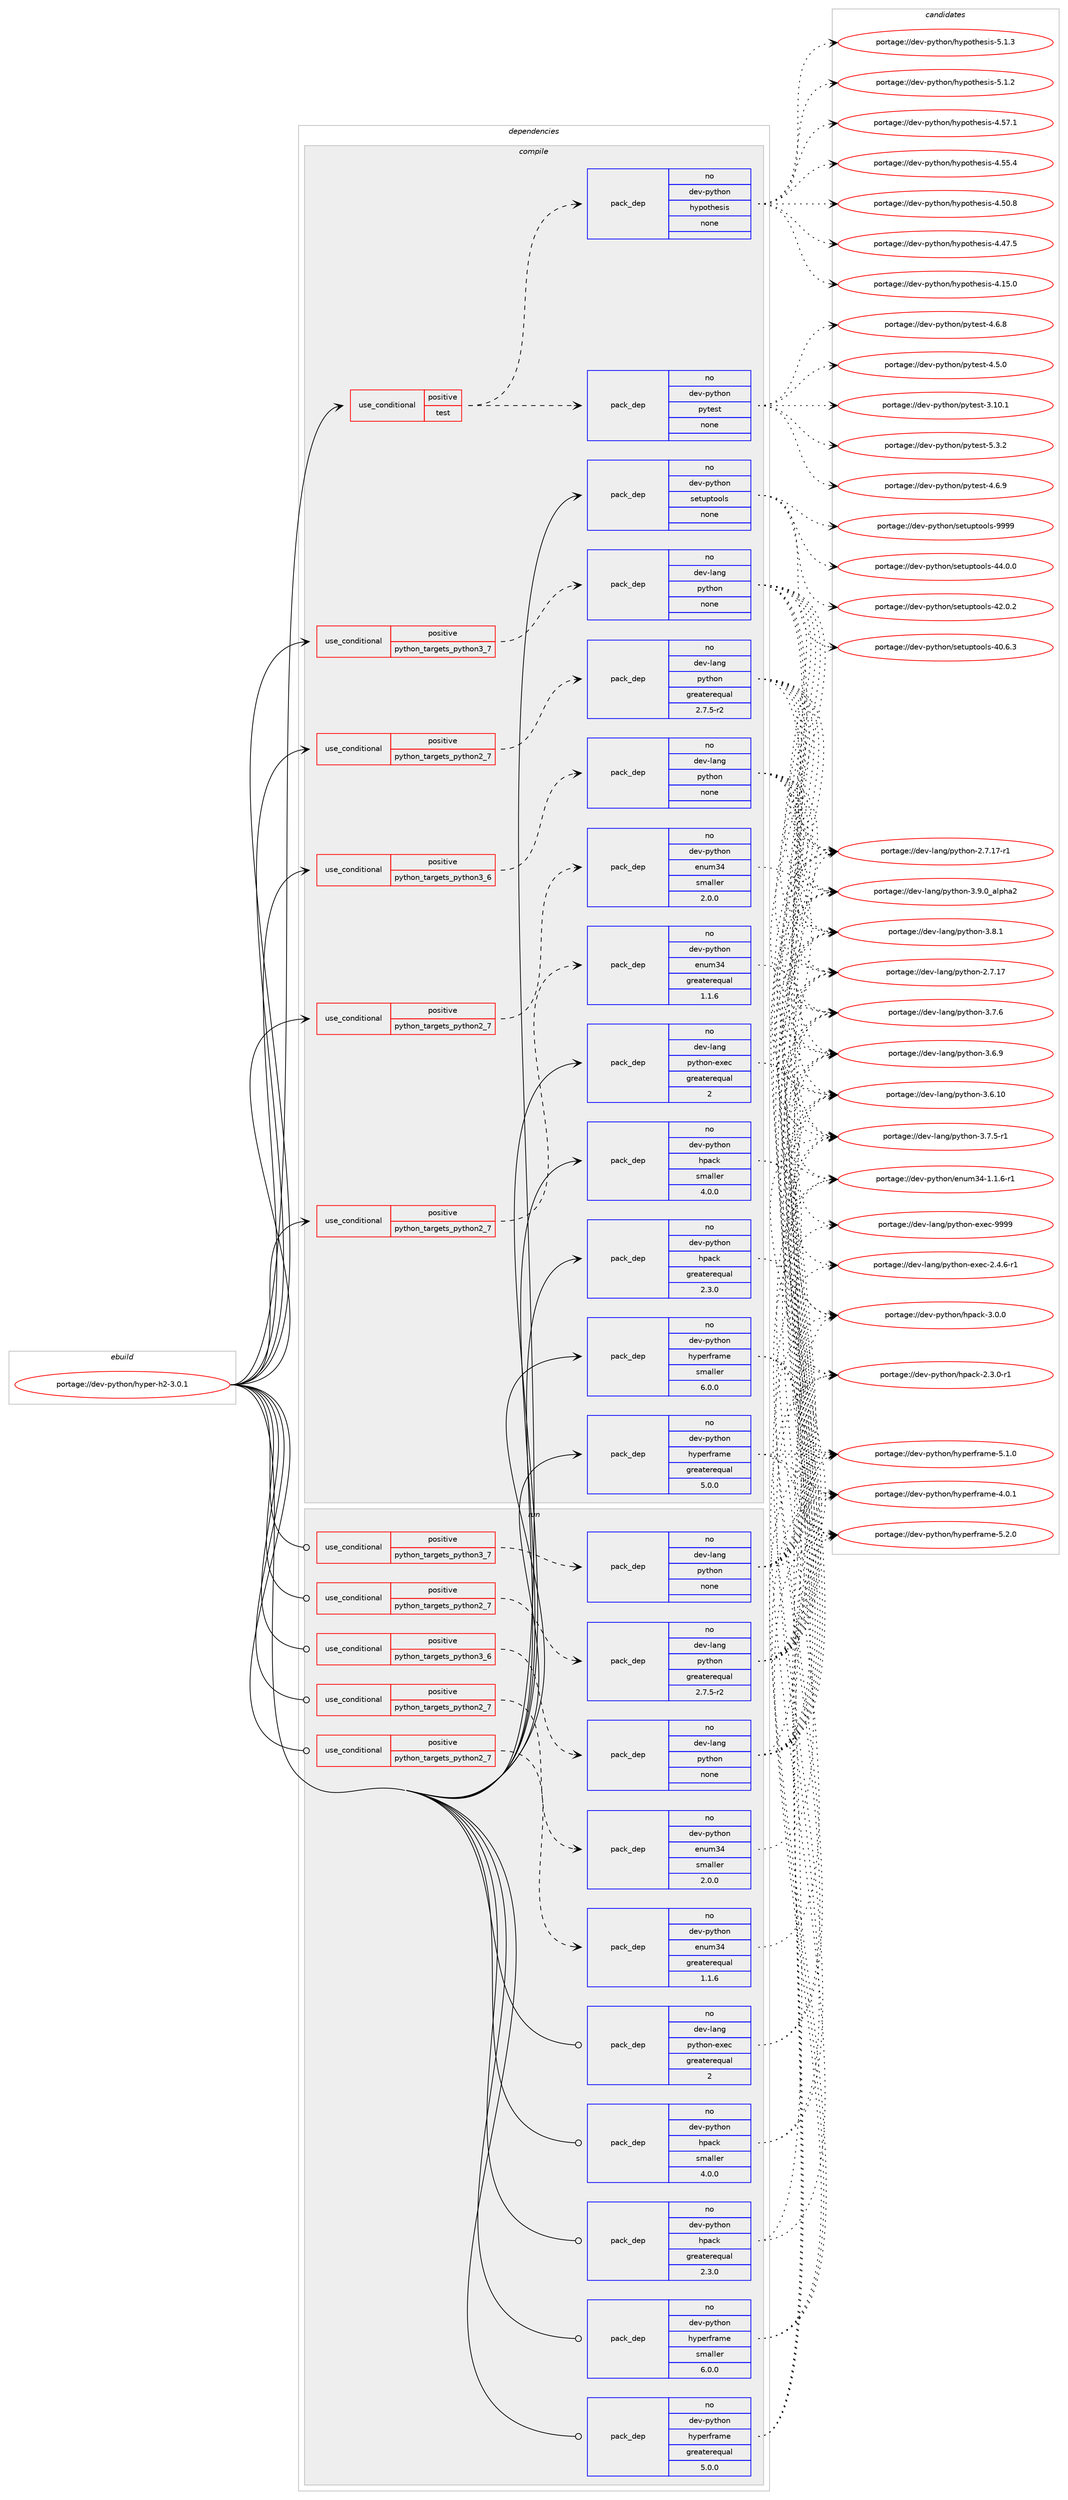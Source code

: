 digraph prolog {

# *************
# Graph options
# *************

newrank=true;
concentrate=true;
compound=true;
graph [rankdir=LR,fontname=Helvetica,fontsize=10,ranksep=1.5];#, ranksep=2.5, nodesep=0.2];
edge  [arrowhead=vee];
node  [fontname=Helvetica,fontsize=10];

# **********
# The ebuild
# **********

subgraph cluster_leftcol {
color=gray;
label=<<i>ebuild</i>>;
id [label="portage://dev-python/hyper-h2-3.0.1", color=red, width=4, href="../dev-python/hyper-h2-3.0.1.svg"];
}

# ****************
# The dependencies
# ****************

subgraph cluster_midcol {
color=gray;
label=<<i>dependencies</i>>;
subgraph cluster_compile {
fillcolor="#eeeeee";
style=filled;
label=<<i>compile</i>>;
subgraph cond114763 {
dependency456470 [label=<<TABLE BORDER="0" CELLBORDER="1" CELLSPACING="0" CELLPADDING="4"><TR><TD ROWSPAN="3" CELLPADDING="10">use_conditional</TD></TR><TR><TD>positive</TD></TR><TR><TD>python_targets_python2_7</TD></TR></TABLE>>, shape=none, color=red];
subgraph pack336724 {
dependency456471 [label=<<TABLE BORDER="0" CELLBORDER="1" CELLSPACING="0" CELLPADDING="4" WIDTH="220"><TR><TD ROWSPAN="6" CELLPADDING="30">pack_dep</TD></TR><TR><TD WIDTH="110">no</TD></TR><TR><TD>dev-lang</TD></TR><TR><TD>python</TD></TR><TR><TD>greaterequal</TD></TR><TR><TD>2.7.5-r2</TD></TR></TABLE>>, shape=none, color=blue];
}
dependency456470:e -> dependency456471:w [weight=20,style="dashed",arrowhead="vee"];
}
id:e -> dependency456470:w [weight=20,style="solid",arrowhead="vee"];
subgraph cond114764 {
dependency456472 [label=<<TABLE BORDER="0" CELLBORDER="1" CELLSPACING="0" CELLPADDING="4"><TR><TD ROWSPAN="3" CELLPADDING="10">use_conditional</TD></TR><TR><TD>positive</TD></TR><TR><TD>python_targets_python2_7</TD></TR></TABLE>>, shape=none, color=red];
subgraph pack336725 {
dependency456473 [label=<<TABLE BORDER="0" CELLBORDER="1" CELLSPACING="0" CELLPADDING="4" WIDTH="220"><TR><TD ROWSPAN="6" CELLPADDING="30">pack_dep</TD></TR><TR><TD WIDTH="110">no</TD></TR><TR><TD>dev-python</TD></TR><TR><TD>enum34</TD></TR><TR><TD>greaterequal</TD></TR><TR><TD>1.1.6</TD></TR></TABLE>>, shape=none, color=blue];
}
dependency456472:e -> dependency456473:w [weight=20,style="dashed",arrowhead="vee"];
}
id:e -> dependency456472:w [weight=20,style="solid",arrowhead="vee"];
subgraph cond114765 {
dependency456474 [label=<<TABLE BORDER="0" CELLBORDER="1" CELLSPACING="0" CELLPADDING="4"><TR><TD ROWSPAN="3" CELLPADDING="10">use_conditional</TD></TR><TR><TD>positive</TD></TR><TR><TD>python_targets_python2_7</TD></TR></TABLE>>, shape=none, color=red];
subgraph pack336726 {
dependency456475 [label=<<TABLE BORDER="0" CELLBORDER="1" CELLSPACING="0" CELLPADDING="4" WIDTH="220"><TR><TD ROWSPAN="6" CELLPADDING="30">pack_dep</TD></TR><TR><TD WIDTH="110">no</TD></TR><TR><TD>dev-python</TD></TR><TR><TD>enum34</TD></TR><TR><TD>smaller</TD></TR><TR><TD>2.0.0</TD></TR></TABLE>>, shape=none, color=blue];
}
dependency456474:e -> dependency456475:w [weight=20,style="dashed",arrowhead="vee"];
}
id:e -> dependency456474:w [weight=20,style="solid",arrowhead="vee"];
subgraph cond114766 {
dependency456476 [label=<<TABLE BORDER="0" CELLBORDER="1" CELLSPACING="0" CELLPADDING="4"><TR><TD ROWSPAN="3" CELLPADDING="10">use_conditional</TD></TR><TR><TD>positive</TD></TR><TR><TD>python_targets_python3_6</TD></TR></TABLE>>, shape=none, color=red];
subgraph pack336727 {
dependency456477 [label=<<TABLE BORDER="0" CELLBORDER="1" CELLSPACING="0" CELLPADDING="4" WIDTH="220"><TR><TD ROWSPAN="6" CELLPADDING="30">pack_dep</TD></TR><TR><TD WIDTH="110">no</TD></TR><TR><TD>dev-lang</TD></TR><TR><TD>python</TD></TR><TR><TD>none</TD></TR><TR><TD></TD></TR></TABLE>>, shape=none, color=blue];
}
dependency456476:e -> dependency456477:w [weight=20,style="dashed",arrowhead="vee"];
}
id:e -> dependency456476:w [weight=20,style="solid",arrowhead="vee"];
subgraph cond114767 {
dependency456478 [label=<<TABLE BORDER="0" CELLBORDER="1" CELLSPACING="0" CELLPADDING="4"><TR><TD ROWSPAN="3" CELLPADDING="10">use_conditional</TD></TR><TR><TD>positive</TD></TR><TR><TD>python_targets_python3_7</TD></TR></TABLE>>, shape=none, color=red];
subgraph pack336728 {
dependency456479 [label=<<TABLE BORDER="0" CELLBORDER="1" CELLSPACING="0" CELLPADDING="4" WIDTH="220"><TR><TD ROWSPAN="6" CELLPADDING="30">pack_dep</TD></TR><TR><TD WIDTH="110">no</TD></TR><TR><TD>dev-lang</TD></TR><TR><TD>python</TD></TR><TR><TD>none</TD></TR><TR><TD></TD></TR></TABLE>>, shape=none, color=blue];
}
dependency456478:e -> dependency456479:w [weight=20,style="dashed",arrowhead="vee"];
}
id:e -> dependency456478:w [weight=20,style="solid",arrowhead="vee"];
subgraph cond114768 {
dependency456480 [label=<<TABLE BORDER="0" CELLBORDER="1" CELLSPACING="0" CELLPADDING="4"><TR><TD ROWSPAN="3" CELLPADDING="10">use_conditional</TD></TR><TR><TD>positive</TD></TR><TR><TD>test</TD></TR></TABLE>>, shape=none, color=red];
subgraph pack336729 {
dependency456481 [label=<<TABLE BORDER="0" CELLBORDER="1" CELLSPACING="0" CELLPADDING="4" WIDTH="220"><TR><TD ROWSPAN="6" CELLPADDING="30">pack_dep</TD></TR><TR><TD WIDTH="110">no</TD></TR><TR><TD>dev-python</TD></TR><TR><TD>hypothesis</TD></TR><TR><TD>none</TD></TR><TR><TD></TD></TR></TABLE>>, shape=none, color=blue];
}
dependency456480:e -> dependency456481:w [weight=20,style="dashed",arrowhead="vee"];
subgraph pack336730 {
dependency456482 [label=<<TABLE BORDER="0" CELLBORDER="1" CELLSPACING="0" CELLPADDING="4" WIDTH="220"><TR><TD ROWSPAN="6" CELLPADDING="30">pack_dep</TD></TR><TR><TD WIDTH="110">no</TD></TR><TR><TD>dev-python</TD></TR><TR><TD>pytest</TD></TR><TR><TD>none</TD></TR><TR><TD></TD></TR></TABLE>>, shape=none, color=blue];
}
dependency456480:e -> dependency456482:w [weight=20,style="dashed",arrowhead="vee"];
}
id:e -> dependency456480:w [weight=20,style="solid",arrowhead="vee"];
subgraph pack336731 {
dependency456483 [label=<<TABLE BORDER="0" CELLBORDER="1" CELLSPACING="0" CELLPADDING="4" WIDTH="220"><TR><TD ROWSPAN="6" CELLPADDING="30">pack_dep</TD></TR><TR><TD WIDTH="110">no</TD></TR><TR><TD>dev-lang</TD></TR><TR><TD>python-exec</TD></TR><TR><TD>greaterequal</TD></TR><TR><TD>2</TD></TR></TABLE>>, shape=none, color=blue];
}
id:e -> dependency456483:w [weight=20,style="solid",arrowhead="vee"];
subgraph pack336732 {
dependency456484 [label=<<TABLE BORDER="0" CELLBORDER="1" CELLSPACING="0" CELLPADDING="4" WIDTH="220"><TR><TD ROWSPAN="6" CELLPADDING="30">pack_dep</TD></TR><TR><TD WIDTH="110">no</TD></TR><TR><TD>dev-python</TD></TR><TR><TD>hpack</TD></TR><TR><TD>greaterequal</TD></TR><TR><TD>2.3.0</TD></TR></TABLE>>, shape=none, color=blue];
}
id:e -> dependency456484:w [weight=20,style="solid",arrowhead="vee"];
subgraph pack336733 {
dependency456485 [label=<<TABLE BORDER="0" CELLBORDER="1" CELLSPACING="0" CELLPADDING="4" WIDTH="220"><TR><TD ROWSPAN="6" CELLPADDING="30">pack_dep</TD></TR><TR><TD WIDTH="110">no</TD></TR><TR><TD>dev-python</TD></TR><TR><TD>hpack</TD></TR><TR><TD>smaller</TD></TR><TR><TD>4.0.0</TD></TR></TABLE>>, shape=none, color=blue];
}
id:e -> dependency456485:w [weight=20,style="solid",arrowhead="vee"];
subgraph pack336734 {
dependency456486 [label=<<TABLE BORDER="0" CELLBORDER="1" CELLSPACING="0" CELLPADDING="4" WIDTH="220"><TR><TD ROWSPAN="6" CELLPADDING="30">pack_dep</TD></TR><TR><TD WIDTH="110">no</TD></TR><TR><TD>dev-python</TD></TR><TR><TD>hyperframe</TD></TR><TR><TD>greaterequal</TD></TR><TR><TD>5.0.0</TD></TR></TABLE>>, shape=none, color=blue];
}
id:e -> dependency456486:w [weight=20,style="solid",arrowhead="vee"];
subgraph pack336735 {
dependency456487 [label=<<TABLE BORDER="0" CELLBORDER="1" CELLSPACING="0" CELLPADDING="4" WIDTH="220"><TR><TD ROWSPAN="6" CELLPADDING="30">pack_dep</TD></TR><TR><TD WIDTH="110">no</TD></TR><TR><TD>dev-python</TD></TR><TR><TD>hyperframe</TD></TR><TR><TD>smaller</TD></TR><TR><TD>6.0.0</TD></TR></TABLE>>, shape=none, color=blue];
}
id:e -> dependency456487:w [weight=20,style="solid",arrowhead="vee"];
subgraph pack336736 {
dependency456488 [label=<<TABLE BORDER="0" CELLBORDER="1" CELLSPACING="0" CELLPADDING="4" WIDTH="220"><TR><TD ROWSPAN="6" CELLPADDING="30">pack_dep</TD></TR><TR><TD WIDTH="110">no</TD></TR><TR><TD>dev-python</TD></TR><TR><TD>setuptools</TD></TR><TR><TD>none</TD></TR><TR><TD></TD></TR></TABLE>>, shape=none, color=blue];
}
id:e -> dependency456488:w [weight=20,style="solid",arrowhead="vee"];
}
subgraph cluster_compileandrun {
fillcolor="#eeeeee";
style=filled;
label=<<i>compile and run</i>>;
}
subgraph cluster_run {
fillcolor="#eeeeee";
style=filled;
label=<<i>run</i>>;
subgraph cond114769 {
dependency456489 [label=<<TABLE BORDER="0" CELLBORDER="1" CELLSPACING="0" CELLPADDING="4"><TR><TD ROWSPAN="3" CELLPADDING="10">use_conditional</TD></TR><TR><TD>positive</TD></TR><TR><TD>python_targets_python2_7</TD></TR></TABLE>>, shape=none, color=red];
subgraph pack336737 {
dependency456490 [label=<<TABLE BORDER="0" CELLBORDER="1" CELLSPACING="0" CELLPADDING="4" WIDTH="220"><TR><TD ROWSPAN="6" CELLPADDING="30">pack_dep</TD></TR><TR><TD WIDTH="110">no</TD></TR><TR><TD>dev-lang</TD></TR><TR><TD>python</TD></TR><TR><TD>greaterequal</TD></TR><TR><TD>2.7.5-r2</TD></TR></TABLE>>, shape=none, color=blue];
}
dependency456489:e -> dependency456490:w [weight=20,style="dashed",arrowhead="vee"];
}
id:e -> dependency456489:w [weight=20,style="solid",arrowhead="odot"];
subgraph cond114770 {
dependency456491 [label=<<TABLE BORDER="0" CELLBORDER="1" CELLSPACING="0" CELLPADDING="4"><TR><TD ROWSPAN="3" CELLPADDING="10">use_conditional</TD></TR><TR><TD>positive</TD></TR><TR><TD>python_targets_python2_7</TD></TR></TABLE>>, shape=none, color=red];
subgraph pack336738 {
dependency456492 [label=<<TABLE BORDER="0" CELLBORDER="1" CELLSPACING="0" CELLPADDING="4" WIDTH="220"><TR><TD ROWSPAN="6" CELLPADDING="30">pack_dep</TD></TR><TR><TD WIDTH="110">no</TD></TR><TR><TD>dev-python</TD></TR><TR><TD>enum34</TD></TR><TR><TD>greaterequal</TD></TR><TR><TD>1.1.6</TD></TR></TABLE>>, shape=none, color=blue];
}
dependency456491:e -> dependency456492:w [weight=20,style="dashed",arrowhead="vee"];
}
id:e -> dependency456491:w [weight=20,style="solid",arrowhead="odot"];
subgraph cond114771 {
dependency456493 [label=<<TABLE BORDER="0" CELLBORDER="1" CELLSPACING="0" CELLPADDING="4"><TR><TD ROWSPAN="3" CELLPADDING="10">use_conditional</TD></TR><TR><TD>positive</TD></TR><TR><TD>python_targets_python2_7</TD></TR></TABLE>>, shape=none, color=red];
subgraph pack336739 {
dependency456494 [label=<<TABLE BORDER="0" CELLBORDER="1" CELLSPACING="0" CELLPADDING="4" WIDTH="220"><TR><TD ROWSPAN="6" CELLPADDING="30">pack_dep</TD></TR><TR><TD WIDTH="110">no</TD></TR><TR><TD>dev-python</TD></TR><TR><TD>enum34</TD></TR><TR><TD>smaller</TD></TR><TR><TD>2.0.0</TD></TR></TABLE>>, shape=none, color=blue];
}
dependency456493:e -> dependency456494:w [weight=20,style="dashed",arrowhead="vee"];
}
id:e -> dependency456493:w [weight=20,style="solid",arrowhead="odot"];
subgraph cond114772 {
dependency456495 [label=<<TABLE BORDER="0" CELLBORDER="1" CELLSPACING="0" CELLPADDING="4"><TR><TD ROWSPAN="3" CELLPADDING="10">use_conditional</TD></TR><TR><TD>positive</TD></TR><TR><TD>python_targets_python3_6</TD></TR></TABLE>>, shape=none, color=red];
subgraph pack336740 {
dependency456496 [label=<<TABLE BORDER="0" CELLBORDER="1" CELLSPACING="0" CELLPADDING="4" WIDTH="220"><TR><TD ROWSPAN="6" CELLPADDING="30">pack_dep</TD></TR><TR><TD WIDTH="110">no</TD></TR><TR><TD>dev-lang</TD></TR><TR><TD>python</TD></TR><TR><TD>none</TD></TR><TR><TD></TD></TR></TABLE>>, shape=none, color=blue];
}
dependency456495:e -> dependency456496:w [weight=20,style="dashed",arrowhead="vee"];
}
id:e -> dependency456495:w [weight=20,style="solid",arrowhead="odot"];
subgraph cond114773 {
dependency456497 [label=<<TABLE BORDER="0" CELLBORDER="1" CELLSPACING="0" CELLPADDING="4"><TR><TD ROWSPAN="3" CELLPADDING="10">use_conditional</TD></TR><TR><TD>positive</TD></TR><TR><TD>python_targets_python3_7</TD></TR></TABLE>>, shape=none, color=red];
subgraph pack336741 {
dependency456498 [label=<<TABLE BORDER="0" CELLBORDER="1" CELLSPACING="0" CELLPADDING="4" WIDTH="220"><TR><TD ROWSPAN="6" CELLPADDING="30">pack_dep</TD></TR><TR><TD WIDTH="110">no</TD></TR><TR><TD>dev-lang</TD></TR><TR><TD>python</TD></TR><TR><TD>none</TD></TR><TR><TD></TD></TR></TABLE>>, shape=none, color=blue];
}
dependency456497:e -> dependency456498:w [weight=20,style="dashed",arrowhead="vee"];
}
id:e -> dependency456497:w [weight=20,style="solid",arrowhead="odot"];
subgraph pack336742 {
dependency456499 [label=<<TABLE BORDER="0" CELLBORDER="1" CELLSPACING="0" CELLPADDING="4" WIDTH="220"><TR><TD ROWSPAN="6" CELLPADDING="30">pack_dep</TD></TR><TR><TD WIDTH="110">no</TD></TR><TR><TD>dev-lang</TD></TR><TR><TD>python-exec</TD></TR><TR><TD>greaterequal</TD></TR><TR><TD>2</TD></TR></TABLE>>, shape=none, color=blue];
}
id:e -> dependency456499:w [weight=20,style="solid",arrowhead="odot"];
subgraph pack336743 {
dependency456500 [label=<<TABLE BORDER="0" CELLBORDER="1" CELLSPACING="0" CELLPADDING="4" WIDTH="220"><TR><TD ROWSPAN="6" CELLPADDING="30">pack_dep</TD></TR><TR><TD WIDTH="110">no</TD></TR><TR><TD>dev-python</TD></TR><TR><TD>hpack</TD></TR><TR><TD>greaterequal</TD></TR><TR><TD>2.3.0</TD></TR></TABLE>>, shape=none, color=blue];
}
id:e -> dependency456500:w [weight=20,style="solid",arrowhead="odot"];
subgraph pack336744 {
dependency456501 [label=<<TABLE BORDER="0" CELLBORDER="1" CELLSPACING="0" CELLPADDING="4" WIDTH="220"><TR><TD ROWSPAN="6" CELLPADDING="30">pack_dep</TD></TR><TR><TD WIDTH="110">no</TD></TR><TR><TD>dev-python</TD></TR><TR><TD>hpack</TD></TR><TR><TD>smaller</TD></TR><TR><TD>4.0.0</TD></TR></TABLE>>, shape=none, color=blue];
}
id:e -> dependency456501:w [weight=20,style="solid",arrowhead="odot"];
subgraph pack336745 {
dependency456502 [label=<<TABLE BORDER="0" CELLBORDER="1" CELLSPACING="0" CELLPADDING="4" WIDTH="220"><TR><TD ROWSPAN="6" CELLPADDING="30">pack_dep</TD></TR><TR><TD WIDTH="110">no</TD></TR><TR><TD>dev-python</TD></TR><TR><TD>hyperframe</TD></TR><TR><TD>greaterequal</TD></TR><TR><TD>5.0.0</TD></TR></TABLE>>, shape=none, color=blue];
}
id:e -> dependency456502:w [weight=20,style="solid",arrowhead="odot"];
subgraph pack336746 {
dependency456503 [label=<<TABLE BORDER="0" CELLBORDER="1" CELLSPACING="0" CELLPADDING="4" WIDTH="220"><TR><TD ROWSPAN="6" CELLPADDING="30">pack_dep</TD></TR><TR><TD WIDTH="110">no</TD></TR><TR><TD>dev-python</TD></TR><TR><TD>hyperframe</TD></TR><TR><TD>smaller</TD></TR><TR><TD>6.0.0</TD></TR></TABLE>>, shape=none, color=blue];
}
id:e -> dependency456503:w [weight=20,style="solid",arrowhead="odot"];
}
}

# **************
# The candidates
# **************

subgraph cluster_choices {
rank=same;
color=gray;
label=<<i>candidates</i>>;

subgraph choice336724 {
color=black;
nodesep=1;
choice10010111845108971101034711212111610411111045514657464895971081121049750 [label="portage://dev-lang/python-3.9.0_alpha2", color=red, width=4,href="../dev-lang/python-3.9.0_alpha2.svg"];
choice100101118451089711010347112121116104111110455146564649 [label="portage://dev-lang/python-3.8.1", color=red, width=4,href="../dev-lang/python-3.8.1.svg"];
choice100101118451089711010347112121116104111110455146554654 [label="portage://dev-lang/python-3.7.6", color=red, width=4,href="../dev-lang/python-3.7.6.svg"];
choice1001011184510897110103471121211161041111104551465546534511449 [label="portage://dev-lang/python-3.7.5-r1", color=red, width=4,href="../dev-lang/python-3.7.5-r1.svg"];
choice100101118451089711010347112121116104111110455146544657 [label="portage://dev-lang/python-3.6.9", color=red, width=4,href="../dev-lang/python-3.6.9.svg"];
choice10010111845108971101034711212111610411111045514654464948 [label="portage://dev-lang/python-3.6.10", color=red, width=4,href="../dev-lang/python-3.6.10.svg"];
choice100101118451089711010347112121116104111110455046554649554511449 [label="portage://dev-lang/python-2.7.17-r1", color=red, width=4,href="../dev-lang/python-2.7.17-r1.svg"];
choice10010111845108971101034711212111610411111045504655464955 [label="portage://dev-lang/python-2.7.17", color=red, width=4,href="../dev-lang/python-2.7.17.svg"];
dependency456471:e -> choice10010111845108971101034711212111610411111045514657464895971081121049750:w [style=dotted,weight="100"];
dependency456471:e -> choice100101118451089711010347112121116104111110455146564649:w [style=dotted,weight="100"];
dependency456471:e -> choice100101118451089711010347112121116104111110455146554654:w [style=dotted,weight="100"];
dependency456471:e -> choice1001011184510897110103471121211161041111104551465546534511449:w [style=dotted,weight="100"];
dependency456471:e -> choice100101118451089711010347112121116104111110455146544657:w [style=dotted,weight="100"];
dependency456471:e -> choice10010111845108971101034711212111610411111045514654464948:w [style=dotted,weight="100"];
dependency456471:e -> choice100101118451089711010347112121116104111110455046554649554511449:w [style=dotted,weight="100"];
dependency456471:e -> choice10010111845108971101034711212111610411111045504655464955:w [style=dotted,weight="100"];
}
subgraph choice336725 {
color=black;
nodesep=1;
choice100101118451121211161041111104710111011710951524549464946544511449 [label="portage://dev-python/enum34-1.1.6-r1", color=red, width=4,href="../dev-python/enum34-1.1.6-r1.svg"];
dependency456473:e -> choice100101118451121211161041111104710111011710951524549464946544511449:w [style=dotted,weight="100"];
}
subgraph choice336726 {
color=black;
nodesep=1;
choice100101118451121211161041111104710111011710951524549464946544511449 [label="portage://dev-python/enum34-1.1.6-r1", color=red, width=4,href="../dev-python/enum34-1.1.6-r1.svg"];
dependency456475:e -> choice100101118451121211161041111104710111011710951524549464946544511449:w [style=dotted,weight="100"];
}
subgraph choice336727 {
color=black;
nodesep=1;
choice10010111845108971101034711212111610411111045514657464895971081121049750 [label="portage://dev-lang/python-3.9.0_alpha2", color=red, width=4,href="../dev-lang/python-3.9.0_alpha2.svg"];
choice100101118451089711010347112121116104111110455146564649 [label="portage://dev-lang/python-3.8.1", color=red, width=4,href="../dev-lang/python-3.8.1.svg"];
choice100101118451089711010347112121116104111110455146554654 [label="portage://dev-lang/python-3.7.6", color=red, width=4,href="../dev-lang/python-3.7.6.svg"];
choice1001011184510897110103471121211161041111104551465546534511449 [label="portage://dev-lang/python-3.7.5-r1", color=red, width=4,href="../dev-lang/python-3.7.5-r1.svg"];
choice100101118451089711010347112121116104111110455146544657 [label="portage://dev-lang/python-3.6.9", color=red, width=4,href="../dev-lang/python-3.6.9.svg"];
choice10010111845108971101034711212111610411111045514654464948 [label="portage://dev-lang/python-3.6.10", color=red, width=4,href="../dev-lang/python-3.6.10.svg"];
choice100101118451089711010347112121116104111110455046554649554511449 [label="portage://dev-lang/python-2.7.17-r1", color=red, width=4,href="../dev-lang/python-2.7.17-r1.svg"];
choice10010111845108971101034711212111610411111045504655464955 [label="portage://dev-lang/python-2.7.17", color=red, width=4,href="../dev-lang/python-2.7.17.svg"];
dependency456477:e -> choice10010111845108971101034711212111610411111045514657464895971081121049750:w [style=dotted,weight="100"];
dependency456477:e -> choice100101118451089711010347112121116104111110455146564649:w [style=dotted,weight="100"];
dependency456477:e -> choice100101118451089711010347112121116104111110455146554654:w [style=dotted,weight="100"];
dependency456477:e -> choice1001011184510897110103471121211161041111104551465546534511449:w [style=dotted,weight="100"];
dependency456477:e -> choice100101118451089711010347112121116104111110455146544657:w [style=dotted,weight="100"];
dependency456477:e -> choice10010111845108971101034711212111610411111045514654464948:w [style=dotted,weight="100"];
dependency456477:e -> choice100101118451089711010347112121116104111110455046554649554511449:w [style=dotted,weight="100"];
dependency456477:e -> choice10010111845108971101034711212111610411111045504655464955:w [style=dotted,weight="100"];
}
subgraph choice336728 {
color=black;
nodesep=1;
choice10010111845108971101034711212111610411111045514657464895971081121049750 [label="portage://dev-lang/python-3.9.0_alpha2", color=red, width=4,href="../dev-lang/python-3.9.0_alpha2.svg"];
choice100101118451089711010347112121116104111110455146564649 [label="portage://dev-lang/python-3.8.1", color=red, width=4,href="../dev-lang/python-3.8.1.svg"];
choice100101118451089711010347112121116104111110455146554654 [label="portage://dev-lang/python-3.7.6", color=red, width=4,href="../dev-lang/python-3.7.6.svg"];
choice1001011184510897110103471121211161041111104551465546534511449 [label="portage://dev-lang/python-3.7.5-r1", color=red, width=4,href="../dev-lang/python-3.7.5-r1.svg"];
choice100101118451089711010347112121116104111110455146544657 [label="portage://dev-lang/python-3.6.9", color=red, width=4,href="../dev-lang/python-3.6.9.svg"];
choice10010111845108971101034711212111610411111045514654464948 [label="portage://dev-lang/python-3.6.10", color=red, width=4,href="../dev-lang/python-3.6.10.svg"];
choice100101118451089711010347112121116104111110455046554649554511449 [label="portage://dev-lang/python-2.7.17-r1", color=red, width=4,href="../dev-lang/python-2.7.17-r1.svg"];
choice10010111845108971101034711212111610411111045504655464955 [label="portage://dev-lang/python-2.7.17", color=red, width=4,href="../dev-lang/python-2.7.17.svg"];
dependency456479:e -> choice10010111845108971101034711212111610411111045514657464895971081121049750:w [style=dotted,weight="100"];
dependency456479:e -> choice100101118451089711010347112121116104111110455146564649:w [style=dotted,weight="100"];
dependency456479:e -> choice100101118451089711010347112121116104111110455146554654:w [style=dotted,weight="100"];
dependency456479:e -> choice1001011184510897110103471121211161041111104551465546534511449:w [style=dotted,weight="100"];
dependency456479:e -> choice100101118451089711010347112121116104111110455146544657:w [style=dotted,weight="100"];
dependency456479:e -> choice10010111845108971101034711212111610411111045514654464948:w [style=dotted,weight="100"];
dependency456479:e -> choice100101118451089711010347112121116104111110455046554649554511449:w [style=dotted,weight="100"];
dependency456479:e -> choice10010111845108971101034711212111610411111045504655464955:w [style=dotted,weight="100"];
}
subgraph choice336729 {
color=black;
nodesep=1;
choice1001011184511212111610411111047104121112111116104101115105115455346494651 [label="portage://dev-python/hypothesis-5.1.3", color=red, width=4,href="../dev-python/hypothesis-5.1.3.svg"];
choice1001011184511212111610411111047104121112111116104101115105115455346494650 [label="portage://dev-python/hypothesis-5.1.2", color=red, width=4,href="../dev-python/hypothesis-5.1.2.svg"];
choice100101118451121211161041111104710412111211111610410111510511545524653554649 [label="portage://dev-python/hypothesis-4.57.1", color=red, width=4,href="../dev-python/hypothesis-4.57.1.svg"];
choice100101118451121211161041111104710412111211111610410111510511545524653534652 [label="portage://dev-python/hypothesis-4.55.4", color=red, width=4,href="../dev-python/hypothesis-4.55.4.svg"];
choice100101118451121211161041111104710412111211111610410111510511545524653484656 [label="portage://dev-python/hypothesis-4.50.8", color=red, width=4,href="../dev-python/hypothesis-4.50.8.svg"];
choice100101118451121211161041111104710412111211111610410111510511545524652554653 [label="portage://dev-python/hypothesis-4.47.5", color=red, width=4,href="../dev-python/hypothesis-4.47.5.svg"];
choice100101118451121211161041111104710412111211111610410111510511545524649534648 [label="portage://dev-python/hypothesis-4.15.0", color=red, width=4,href="../dev-python/hypothesis-4.15.0.svg"];
dependency456481:e -> choice1001011184511212111610411111047104121112111116104101115105115455346494651:w [style=dotted,weight="100"];
dependency456481:e -> choice1001011184511212111610411111047104121112111116104101115105115455346494650:w [style=dotted,weight="100"];
dependency456481:e -> choice100101118451121211161041111104710412111211111610410111510511545524653554649:w [style=dotted,weight="100"];
dependency456481:e -> choice100101118451121211161041111104710412111211111610410111510511545524653534652:w [style=dotted,weight="100"];
dependency456481:e -> choice100101118451121211161041111104710412111211111610410111510511545524653484656:w [style=dotted,weight="100"];
dependency456481:e -> choice100101118451121211161041111104710412111211111610410111510511545524652554653:w [style=dotted,weight="100"];
dependency456481:e -> choice100101118451121211161041111104710412111211111610410111510511545524649534648:w [style=dotted,weight="100"];
}
subgraph choice336730 {
color=black;
nodesep=1;
choice1001011184511212111610411111047112121116101115116455346514650 [label="portage://dev-python/pytest-5.3.2", color=red, width=4,href="../dev-python/pytest-5.3.2.svg"];
choice1001011184511212111610411111047112121116101115116455246544657 [label="portage://dev-python/pytest-4.6.9", color=red, width=4,href="../dev-python/pytest-4.6.9.svg"];
choice1001011184511212111610411111047112121116101115116455246544656 [label="portage://dev-python/pytest-4.6.8", color=red, width=4,href="../dev-python/pytest-4.6.8.svg"];
choice1001011184511212111610411111047112121116101115116455246534648 [label="portage://dev-python/pytest-4.5.0", color=red, width=4,href="../dev-python/pytest-4.5.0.svg"];
choice100101118451121211161041111104711212111610111511645514649484649 [label="portage://dev-python/pytest-3.10.1", color=red, width=4,href="../dev-python/pytest-3.10.1.svg"];
dependency456482:e -> choice1001011184511212111610411111047112121116101115116455346514650:w [style=dotted,weight="100"];
dependency456482:e -> choice1001011184511212111610411111047112121116101115116455246544657:w [style=dotted,weight="100"];
dependency456482:e -> choice1001011184511212111610411111047112121116101115116455246544656:w [style=dotted,weight="100"];
dependency456482:e -> choice1001011184511212111610411111047112121116101115116455246534648:w [style=dotted,weight="100"];
dependency456482:e -> choice100101118451121211161041111104711212111610111511645514649484649:w [style=dotted,weight="100"];
}
subgraph choice336731 {
color=black;
nodesep=1;
choice10010111845108971101034711212111610411111045101120101994557575757 [label="portage://dev-lang/python-exec-9999", color=red, width=4,href="../dev-lang/python-exec-9999.svg"];
choice10010111845108971101034711212111610411111045101120101994550465246544511449 [label="portage://dev-lang/python-exec-2.4.6-r1", color=red, width=4,href="../dev-lang/python-exec-2.4.6-r1.svg"];
dependency456483:e -> choice10010111845108971101034711212111610411111045101120101994557575757:w [style=dotted,weight="100"];
dependency456483:e -> choice10010111845108971101034711212111610411111045101120101994550465246544511449:w [style=dotted,weight="100"];
}
subgraph choice336732 {
color=black;
nodesep=1;
choice10010111845112121116104111110471041129799107455146484648 [label="portage://dev-python/hpack-3.0.0", color=red, width=4,href="../dev-python/hpack-3.0.0.svg"];
choice100101118451121211161041111104710411297991074550465146484511449 [label="portage://dev-python/hpack-2.3.0-r1", color=red, width=4,href="../dev-python/hpack-2.3.0-r1.svg"];
dependency456484:e -> choice10010111845112121116104111110471041129799107455146484648:w [style=dotted,weight="100"];
dependency456484:e -> choice100101118451121211161041111104710411297991074550465146484511449:w [style=dotted,weight="100"];
}
subgraph choice336733 {
color=black;
nodesep=1;
choice10010111845112121116104111110471041129799107455146484648 [label="portage://dev-python/hpack-3.0.0", color=red, width=4,href="../dev-python/hpack-3.0.0.svg"];
choice100101118451121211161041111104710411297991074550465146484511449 [label="portage://dev-python/hpack-2.3.0-r1", color=red, width=4,href="../dev-python/hpack-2.3.0-r1.svg"];
dependency456485:e -> choice10010111845112121116104111110471041129799107455146484648:w [style=dotted,weight="100"];
dependency456485:e -> choice100101118451121211161041111104710411297991074550465146484511449:w [style=dotted,weight="100"];
}
subgraph choice336734 {
color=black;
nodesep=1;
choice100101118451121211161041111104710412111210111410211497109101455346504648 [label="portage://dev-python/hyperframe-5.2.0", color=red, width=4,href="../dev-python/hyperframe-5.2.0.svg"];
choice100101118451121211161041111104710412111210111410211497109101455346494648 [label="portage://dev-python/hyperframe-5.1.0", color=red, width=4,href="../dev-python/hyperframe-5.1.0.svg"];
choice100101118451121211161041111104710412111210111410211497109101455246484649 [label="portage://dev-python/hyperframe-4.0.1", color=red, width=4,href="../dev-python/hyperframe-4.0.1.svg"];
dependency456486:e -> choice100101118451121211161041111104710412111210111410211497109101455346504648:w [style=dotted,weight="100"];
dependency456486:e -> choice100101118451121211161041111104710412111210111410211497109101455346494648:w [style=dotted,weight="100"];
dependency456486:e -> choice100101118451121211161041111104710412111210111410211497109101455246484649:w [style=dotted,weight="100"];
}
subgraph choice336735 {
color=black;
nodesep=1;
choice100101118451121211161041111104710412111210111410211497109101455346504648 [label="portage://dev-python/hyperframe-5.2.0", color=red, width=4,href="../dev-python/hyperframe-5.2.0.svg"];
choice100101118451121211161041111104710412111210111410211497109101455346494648 [label="portage://dev-python/hyperframe-5.1.0", color=red, width=4,href="../dev-python/hyperframe-5.1.0.svg"];
choice100101118451121211161041111104710412111210111410211497109101455246484649 [label="portage://dev-python/hyperframe-4.0.1", color=red, width=4,href="../dev-python/hyperframe-4.0.1.svg"];
dependency456487:e -> choice100101118451121211161041111104710412111210111410211497109101455346504648:w [style=dotted,weight="100"];
dependency456487:e -> choice100101118451121211161041111104710412111210111410211497109101455346494648:w [style=dotted,weight="100"];
dependency456487:e -> choice100101118451121211161041111104710412111210111410211497109101455246484649:w [style=dotted,weight="100"];
}
subgraph choice336736 {
color=black;
nodesep=1;
choice10010111845112121116104111110471151011161171121161111111081154557575757 [label="portage://dev-python/setuptools-9999", color=red, width=4,href="../dev-python/setuptools-9999.svg"];
choice100101118451121211161041111104711510111611711211611111110811545525246484648 [label="portage://dev-python/setuptools-44.0.0", color=red, width=4,href="../dev-python/setuptools-44.0.0.svg"];
choice100101118451121211161041111104711510111611711211611111110811545525046484650 [label="portage://dev-python/setuptools-42.0.2", color=red, width=4,href="../dev-python/setuptools-42.0.2.svg"];
choice100101118451121211161041111104711510111611711211611111110811545524846544651 [label="portage://dev-python/setuptools-40.6.3", color=red, width=4,href="../dev-python/setuptools-40.6.3.svg"];
dependency456488:e -> choice10010111845112121116104111110471151011161171121161111111081154557575757:w [style=dotted,weight="100"];
dependency456488:e -> choice100101118451121211161041111104711510111611711211611111110811545525246484648:w [style=dotted,weight="100"];
dependency456488:e -> choice100101118451121211161041111104711510111611711211611111110811545525046484650:w [style=dotted,weight="100"];
dependency456488:e -> choice100101118451121211161041111104711510111611711211611111110811545524846544651:w [style=dotted,weight="100"];
}
subgraph choice336737 {
color=black;
nodesep=1;
choice10010111845108971101034711212111610411111045514657464895971081121049750 [label="portage://dev-lang/python-3.9.0_alpha2", color=red, width=4,href="../dev-lang/python-3.9.0_alpha2.svg"];
choice100101118451089711010347112121116104111110455146564649 [label="portage://dev-lang/python-3.8.1", color=red, width=4,href="../dev-lang/python-3.8.1.svg"];
choice100101118451089711010347112121116104111110455146554654 [label="portage://dev-lang/python-3.7.6", color=red, width=4,href="../dev-lang/python-3.7.6.svg"];
choice1001011184510897110103471121211161041111104551465546534511449 [label="portage://dev-lang/python-3.7.5-r1", color=red, width=4,href="../dev-lang/python-3.7.5-r1.svg"];
choice100101118451089711010347112121116104111110455146544657 [label="portage://dev-lang/python-3.6.9", color=red, width=4,href="../dev-lang/python-3.6.9.svg"];
choice10010111845108971101034711212111610411111045514654464948 [label="portage://dev-lang/python-3.6.10", color=red, width=4,href="../dev-lang/python-3.6.10.svg"];
choice100101118451089711010347112121116104111110455046554649554511449 [label="portage://dev-lang/python-2.7.17-r1", color=red, width=4,href="../dev-lang/python-2.7.17-r1.svg"];
choice10010111845108971101034711212111610411111045504655464955 [label="portage://dev-lang/python-2.7.17", color=red, width=4,href="../dev-lang/python-2.7.17.svg"];
dependency456490:e -> choice10010111845108971101034711212111610411111045514657464895971081121049750:w [style=dotted,weight="100"];
dependency456490:e -> choice100101118451089711010347112121116104111110455146564649:w [style=dotted,weight="100"];
dependency456490:e -> choice100101118451089711010347112121116104111110455146554654:w [style=dotted,weight="100"];
dependency456490:e -> choice1001011184510897110103471121211161041111104551465546534511449:w [style=dotted,weight="100"];
dependency456490:e -> choice100101118451089711010347112121116104111110455146544657:w [style=dotted,weight="100"];
dependency456490:e -> choice10010111845108971101034711212111610411111045514654464948:w [style=dotted,weight="100"];
dependency456490:e -> choice100101118451089711010347112121116104111110455046554649554511449:w [style=dotted,weight="100"];
dependency456490:e -> choice10010111845108971101034711212111610411111045504655464955:w [style=dotted,weight="100"];
}
subgraph choice336738 {
color=black;
nodesep=1;
choice100101118451121211161041111104710111011710951524549464946544511449 [label="portage://dev-python/enum34-1.1.6-r1", color=red, width=4,href="../dev-python/enum34-1.1.6-r1.svg"];
dependency456492:e -> choice100101118451121211161041111104710111011710951524549464946544511449:w [style=dotted,weight="100"];
}
subgraph choice336739 {
color=black;
nodesep=1;
choice100101118451121211161041111104710111011710951524549464946544511449 [label="portage://dev-python/enum34-1.1.6-r1", color=red, width=4,href="../dev-python/enum34-1.1.6-r1.svg"];
dependency456494:e -> choice100101118451121211161041111104710111011710951524549464946544511449:w [style=dotted,weight="100"];
}
subgraph choice336740 {
color=black;
nodesep=1;
choice10010111845108971101034711212111610411111045514657464895971081121049750 [label="portage://dev-lang/python-3.9.0_alpha2", color=red, width=4,href="../dev-lang/python-3.9.0_alpha2.svg"];
choice100101118451089711010347112121116104111110455146564649 [label="portage://dev-lang/python-3.8.1", color=red, width=4,href="../dev-lang/python-3.8.1.svg"];
choice100101118451089711010347112121116104111110455146554654 [label="portage://dev-lang/python-3.7.6", color=red, width=4,href="../dev-lang/python-3.7.6.svg"];
choice1001011184510897110103471121211161041111104551465546534511449 [label="portage://dev-lang/python-3.7.5-r1", color=red, width=4,href="../dev-lang/python-3.7.5-r1.svg"];
choice100101118451089711010347112121116104111110455146544657 [label="portage://dev-lang/python-3.6.9", color=red, width=4,href="../dev-lang/python-3.6.9.svg"];
choice10010111845108971101034711212111610411111045514654464948 [label="portage://dev-lang/python-3.6.10", color=red, width=4,href="../dev-lang/python-3.6.10.svg"];
choice100101118451089711010347112121116104111110455046554649554511449 [label="portage://dev-lang/python-2.7.17-r1", color=red, width=4,href="../dev-lang/python-2.7.17-r1.svg"];
choice10010111845108971101034711212111610411111045504655464955 [label="portage://dev-lang/python-2.7.17", color=red, width=4,href="../dev-lang/python-2.7.17.svg"];
dependency456496:e -> choice10010111845108971101034711212111610411111045514657464895971081121049750:w [style=dotted,weight="100"];
dependency456496:e -> choice100101118451089711010347112121116104111110455146564649:w [style=dotted,weight="100"];
dependency456496:e -> choice100101118451089711010347112121116104111110455146554654:w [style=dotted,weight="100"];
dependency456496:e -> choice1001011184510897110103471121211161041111104551465546534511449:w [style=dotted,weight="100"];
dependency456496:e -> choice100101118451089711010347112121116104111110455146544657:w [style=dotted,weight="100"];
dependency456496:e -> choice10010111845108971101034711212111610411111045514654464948:w [style=dotted,weight="100"];
dependency456496:e -> choice100101118451089711010347112121116104111110455046554649554511449:w [style=dotted,weight="100"];
dependency456496:e -> choice10010111845108971101034711212111610411111045504655464955:w [style=dotted,weight="100"];
}
subgraph choice336741 {
color=black;
nodesep=1;
choice10010111845108971101034711212111610411111045514657464895971081121049750 [label="portage://dev-lang/python-3.9.0_alpha2", color=red, width=4,href="../dev-lang/python-3.9.0_alpha2.svg"];
choice100101118451089711010347112121116104111110455146564649 [label="portage://dev-lang/python-3.8.1", color=red, width=4,href="../dev-lang/python-3.8.1.svg"];
choice100101118451089711010347112121116104111110455146554654 [label="portage://dev-lang/python-3.7.6", color=red, width=4,href="../dev-lang/python-3.7.6.svg"];
choice1001011184510897110103471121211161041111104551465546534511449 [label="portage://dev-lang/python-3.7.5-r1", color=red, width=4,href="../dev-lang/python-3.7.5-r1.svg"];
choice100101118451089711010347112121116104111110455146544657 [label="portage://dev-lang/python-3.6.9", color=red, width=4,href="../dev-lang/python-3.6.9.svg"];
choice10010111845108971101034711212111610411111045514654464948 [label="portage://dev-lang/python-3.6.10", color=red, width=4,href="../dev-lang/python-3.6.10.svg"];
choice100101118451089711010347112121116104111110455046554649554511449 [label="portage://dev-lang/python-2.7.17-r1", color=red, width=4,href="../dev-lang/python-2.7.17-r1.svg"];
choice10010111845108971101034711212111610411111045504655464955 [label="portage://dev-lang/python-2.7.17", color=red, width=4,href="../dev-lang/python-2.7.17.svg"];
dependency456498:e -> choice10010111845108971101034711212111610411111045514657464895971081121049750:w [style=dotted,weight="100"];
dependency456498:e -> choice100101118451089711010347112121116104111110455146564649:w [style=dotted,weight="100"];
dependency456498:e -> choice100101118451089711010347112121116104111110455146554654:w [style=dotted,weight="100"];
dependency456498:e -> choice1001011184510897110103471121211161041111104551465546534511449:w [style=dotted,weight="100"];
dependency456498:e -> choice100101118451089711010347112121116104111110455146544657:w [style=dotted,weight="100"];
dependency456498:e -> choice10010111845108971101034711212111610411111045514654464948:w [style=dotted,weight="100"];
dependency456498:e -> choice100101118451089711010347112121116104111110455046554649554511449:w [style=dotted,weight="100"];
dependency456498:e -> choice10010111845108971101034711212111610411111045504655464955:w [style=dotted,weight="100"];
}
subgraph choice336742 {
color=black;
nodesep=1;
choice10010111845108971101034711212111610411111045101120101994557575757 [label="portage://dev-lang/python-exec-9999", color=red, width=4,href="../dev-lang/python-exec-9999.svg"];
choice10010111845108971101034711212111610411111045101120101994550465246544511449 [label="portage://dev-lang/python-exec-2.4.6-r1", color=red, width=4,href="../dev-lang/python-exec-2.4.6-r1.svg"];
dependency456499:e -> choice10010111845108971101034711212111610411111045101120101994557575757:w [style=dotted,weight="100"];
dependency456499:e -> choice10010111845108971101034711212111610411111045101120101994550465246544511449:w [style=dotted,weight="100"];
}
subgraph choice336743 {
color=black;
nodesep=1;
choice10010111845112121116104111110471041129799107455146484648 [label="portage://dev-python/hpack-3.0.0", color=red, width=4,href="../dev-python/hpack-3.0.0.svg"];
choice100101118451121211161041111104710411297991074550465146484511449 [label="portage://dev-python/hpack-2.3.0-r1", color=red, width=4,href="../dev-python/hpack-2.3.0-r1.svg"];
dependency456500:e -> choice10010111845112121116104111110471041129799107455146484648:w [style=dotted,weight="100"];
dependency456500:e -> choice100101118451121211161041111104710411297991074550465146484511449:w [style=dotted,weight="100"];
}
subgraph choice336744 {
color=black;
nodesep=1;
choice10010111845112121116104111110471041129799107455146484648 [label="portage://dev-python/hpack-3.0.0", color=red, width=4,href="../dev-python/hpack-3.0.0.svg"];
choice100101118451121211161041111104710411297991074550465146484511449 [label="portage://dev-python/hpack-2.3.0-r1", color=red, width=4,href="../dev-python/hpack-2.3.0-r1.svg"];
dependency456501:e -> choice10010111845112121116104111110471041129799107455146484648:w [style=dotted,weight="100"];
dependency456501:e -> choice100101118451121211161041111104710411297991074550465146484511449:w [style=dotted,weight="100"];
}
subgraph choice336745 {
color=black;
nodesep=1;
choice100101118451121211161041111104710412111210111410211497109101455346504648 [label="portage://dev-python/hyperframe-5.2.0", color=red, width=4,href="../dev-python/hyperframe-5.2.0.svg"];
choice100101118451121211161041111104710412111210111410211497109101455346494648 [label="portage://dev-python/hyperframe-5.1.0", color=red, width=4,href="../dev-python/hyperframe-5.1.0.svg"];
choice100101118451121211161041111104710412111210111410211497109101455246484649 [label="portage://dev-python/hyperframe-4.0.1", color=red, width=4,href="../dev-python/hyperframe-4.0.1.svg"];
dependency456502:e -> choice100101118451121211161041111104710412111210111410211497109101455346504648:w [style=dotted,weight="100"];
dependency456502:e -> choice100101118451121211161041111104710412111210111410211497109101455346494648:w [style=dotted,weight="100"];
dependency456502:e -> choice100101118451121211161041111104710412111210111410211497109101455246484649:w [style=dotted,weight="100"];
}
subgraph choice336746 {
color=black;
nodesep=1;
choice100101118451121211161041111104710412111210111410211497109101455346504648 [label="portage://dev-python/hyperframe-5.2.0", color=red, width=4,href="../dev-python/hyperframe-5.2.0.svg"];
choice100101118451121211161041111104710412111210111410211497109101455346494648 [label="portage://dev-python/hyperframe-5.1.0", color=red, width=4,href="../dev-python/hyperframe-5.1.0.svg"];
choice100101118451121211161041111104710412111210111410211497109101455246484649 [label="portage://dev-python/hyperframe-4.0.1", color=red, width=4,href="../dev-python/hyperframe-4.0.1.svg"];
dependency456503:e -> choice100101118451121211161041111104710412111210111410211497109101455346504648:w [style=dotted,weight="100"];
dependency456503:e -> choice100101118451121211161041111104710412111210111410211497109101455346494648:w [style=dotted,weight="100"];
dependency456503:e -> choice100101118451121211161041111104710412111210111410211497109101455246484649:w [style=dotted,weight="100"];
}
}

}
